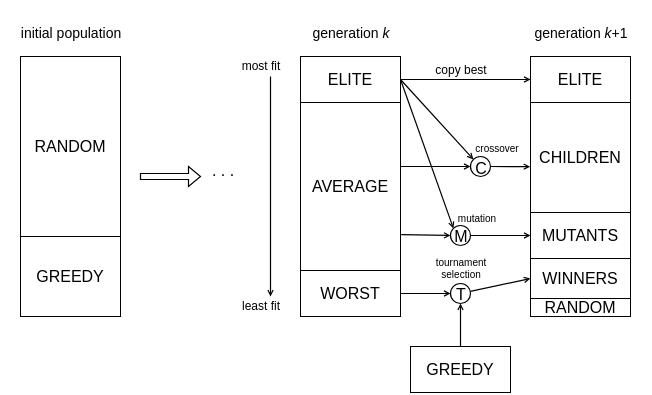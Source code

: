 <mxfile version="20.7.4" type="device"><diagram id="kgpKYQtTHZ0yAKxKKP6v" name="Page-1"><mxGraphModel dx="574" dy="323" grid="1" gridSize="10" guides="1" tooltips="1" connect="1" arrows="1" fold="1" page="1" pageScale="1" pageWidth="850" pageHeight="1100" math="0" shadow="0"><root><mxCell id="0"/><mxCell id="1" parent="0"/><mxCell id="OX61rLLAf_83s9-O1JUz-7" value="" style="group;direction=south;strokeWidth=0.6;spacingBottom=2;spacingLeft=1;" parent="1" vertex="1" connectable="0"><mxGeometry x="395" y="170" width="15" height="10" as="geometry"/></mxCell><mxCell id="OX61rLLAf_83s9-O1JUz-1" value="&lt;font style=&quot;font-size: 8px;&quot;&gt;C&lt;/font&gt;" style="ellipse;whiteSpace=wrap;html=1;aspect=fixed;direction=south;strokeWidth=0.6;align=center;spacingBottom=1;labelBackgroundColor=none;spacingLeft=1;fillColor=#FFFFFF;fillStyle=auto;gradientColor=none;strokeColor=#000000;" parent="OX61rLLAf_83s9-O1JUz-7" vertex="1"><mxGeometry width="10" height="10" as="geometry"/></mxCell><mxCell id="OX61rLLAf_83s9-O1JUz-21" value="&lt;span style=&quot;color: rgb(0, 0, 0); font-family: Helvetica; font-size: 8px; font-style: normal; font-variant-ligatures: normal; font-variant-caps: normal; font-weight: 400; letter-spacing: normal; orphans: 2; text-align: center; text-indent: 0px; text-transform: none; widows: 2; word-spacing: 0px; -webkit-text-stroke-width: 0px; text-decoration-thickness: initial; text-decoration-style: initial; text-decoration-color: initial; float: none; display: inline !important;&quot;&gt;T&lt;/span&gt;" style="ellipse;whiteSpace=wrap;html=1;aspect=fixed;direction=south;strokeWidth=0.6;spacingBottom=2;labelBackgroundColor=none;spacing=2;spacingLeft=1;" parent="1" vertex="1"><mxGeometry x="385" y="233.5" width="10" height="10" as="geometry"/></mxCell><mxCell id="OX61rLLAf_83s9-O1JUz-30" value="&lt;span style=&quot;font-size: 8px;&quot;&gt;M&lt;/span&gt;" style="ellipse;whiteSpace=wrap;html=1;aspect=fixed;direction=south;strokeWidth=0.6;spacingBottom=2;spacingLeft=1;" parent="1" vertex="1"><mxGeometry x="385" y="204.5" width="10" height="10" as="geometry"/></mxCell><mxCell id="OX61rLLAf_83s9-O1JUz-29" value="tournament&lt;br&gt;selection" style="text;html=1;align=center;verticalAlign=middle;resizable=0;points=[];autosize=1;strokeColor=none;fillColor=none;fontSize=5;fontFamily=Helvetica;fontColor=default;strokeWidth=0.6;" parent="1" vertex="1"><mxGeometry x="365" y="210" width="50" height="30" as="geometry"/></mxCell><mxCell id="kQscDcqyGMz-68C425Qf-53" value="" style="childLayout=tableLayout;&#10;recursiveResize=0;&#10;shadow=0;&#10;fillColor=none;&#10;strokeColor=#000000;&#10;strokeWidth=1;&#10;opacity=0;&#10;labelBackgroundColor=none;&#10;labelBorderColor=none;&#10;fontColor=default;&#10;swimlaneFillColor=default;fillColor=none;strokeColor=none;" parent="1" vertex="1"><mxGeometry x="170" y="120" width="50" height="130" as="geometry"/></mxCell><mxCell id="kQscDcqyGMz-68C425Qf-54" value="" style="shape=tableRow;horizontal=0;startSize=0;swimlaneHead=0;swimlaneBody=0;top=0;left=0;bottom=0;right=0;dropTarget=0;collapsible=0;recursiveResize=0;expand=0;fontStyle=0;fillColor=#f9f7ed;opacity=0;labelBackgroundColor=none;labelBorderColor=none;swimlaneFillColor=default;strokeColor=#36393d;" parent="kQscDcqyGMz-68C425Qf-53" vertex="1"><mxGeometry width="50" height="90" as="geometry"/></mxCell><mxCell id="kQscDcqyGMz-68C425Qf-55" value="RANDOM" style="childLayout=tableLayout;&#10;recursiveResize=0;&#10;shadow=0;&#10;fillColor=none;&#10;strokeColor=#000000;&#10;strokeWidth=1;&#10;opacity=0;&#10;labelBackgroundColor=none;&#10;labelBorderColor=none;&#10;fontColor=default;&#10;swimlaneFillColor=default;fontSize=8;strokeColor=default;strokeWidth=0.5;" parent="kQscDcqyGMz-68C425Qf-54" vertex="1"><mxGeometry width="50" height="90" as="geometry"><mxRectangle width="50" height="90" as="alternateBounds"/></mxGeometry></mxCell><mxCell id="kQscDcqyGMz-68C425Qf-58" value="" style="shape=tableRow;horizontal=0;startSize=0;swimlaneHead=0;swimlaneBody=0;top=0;left=0;bottom=0;right=0;dropTarget=0;collapsible=0;recursiveResize=0;expand=0;fontStyle=0;fillColor=none;opacity=0;labelBackgroundColor=none;labelBorderColor=none;fontColor=default;swimlaneFillColor=default;strokeWidth=0.5;strokeColor=none;" parent="kQscDcqyGMz-68C425Qf-53" vertex="1"><mxGeometry y="90" width="50" height="40" as="geometry"/></mxCell><mxCell id="kQscDcqyGMz-68C425Qf-59" value="GREEDY" style="connectable=0;recursiveResize=0;strokeColor=default;fillColor=default;align=center;labelBackgroundColor=none;labelBorderColor=none;swimlaneFillColor=default;fontSize=8;strokeWidth=0.5;" parent="kQscDcqyGMz-68C425Qf-58" vertex="1"><mxGeometry width="50" height="40" as="geometry"><mxRectangle width="50" height="40" as="alternateBounds"/></mxGeometry></mxCell><mxCell id="kQscDcqyGMz-68C425Qf-66" value="&lt;font style=&quot;font-size: 7px;&quot;&gt;initial population&lt;/font&gt;" style="text;html=1;align=center;verticalAlign=middle;resizable=0;points=[];autosize=1;strokeColor=none;fillColor=none;fontColor=default;" parent="1" vertex="1"><mxGeometry x="160" y="92" width="70" height="30" as="geometry"/></mxCell><mxCell id="kQscDcqyGMz-68C425Qf-71" value=". . ." style="text;html=1;align=center;verticalAlign=middle;resizable=0;points=[];autosize=1;strokeColor=none;fillColor=none;fontSize=8;fontColor=default;" parent="1" vertex="1"><mxGeometry x="256" y="167" width="30" height="20" as="geometry"/></mxCell><mxCell id="kQscDcqyGMz-68C425Qf-72" value="" style="childLayout=tableLayout;&#10;recursiveResize=0;&#10;shadow=0;&#10;fillColor=none;&#10;strokeColor=#000000;&#10;strokeWidth=1;&#10;opacity=0;&#10;labelBackgroundColor=none;&#10;labelBorderColor=none;&#10;fontColor=default;&#10;swimlaneFillColor=default;strokeColor=none;" parent="1" vertex="1"><mxGeometry x="310" y="120" width="50" height="130" as="geometry"/></mxCell><mxCell id="kQscDcqyGMz-68C425Qf-73" value="" style="shape=tableRow;horizontal=0;startSize=0;swimlaneHead=0;swimlaneBody=0;top=0;left=0;bottom=0;right=0;dropTarget=0;collapsible=0;recursiveResize=0;expand=0;fontStyle=0;fillColor=none;opacity=0;labelBackgroundColor=none;labelBorderColor=none;fontColor=default;swimlaneFillColor=default;" parent="kQscDcqyGMz-68C425Qf-72" vertex="1"><mxGeometry width="50" height="23" as="geometry"/></mxCell><mxCell id="kQscDcqyGMz-68C425Qf-74" value="ELITE" style="childLayout=tableLayout;&#10;recursiveResize=0;&#10;shadow=0;&#10;fillColor=none;&#10;strokeColor=#000000;&#10;strokeWidth=1;&#10;opacity=0;&#10;labelBackgroundColor=none;&#10;labelBorderColor=none;&#10;fontColor=default;&#10;swimlaneFillColor=default;fontSize=8;strokeWidth=0.5;" parent="kQscDcqyGMz-68C425Qf-73" vertex="1"><mxGeometry width="50" height="23" as="geometry"><mxRectangle width="50" height="23" as="alternateBounds"/></mxGeometry></mxCell><mxCell id="kQscDcqyGMz-68C425Qf-75" value="" style="shape=tableRow;horizontal=0;startSize=0;swimlaneHead=0;swimlaneBody=0;top=0;left=0;bottom=0;right=0;dropTarget=0;collapsible=0;recursiveResize=0;expand=0;fontStyle=0;fillColor=none;opacity=0;labelBackgroundColor=none;labelBorderColor=none;fontColor=default;swimlaneFillColor=default;" parent="kQscDcqyGMz-68C425Qf-72" vertex="1"><mxGeometry y="23" width="50" height="84" as="geometry"/></mxCell><mxCell id="kQscDcqyGMz-68C425Qf-76" value="AVERAGE" style="connectable=0;recursiveResize=0;strokeColor=default;fillColor=default;align=center;labelBackgroundColor=none;labelBorderColor=none;fontColor=default;swimlaneFillColor=default;fontSize=8;strokeWidth=0.5;" parent="kQscDcqyGMz-68C425Qf-75" vertex="1"><mxGeometry width="50" height="84" as="geometry"><mxRectangle width="50" height="84" as="alternateBounds"/></mxGeometry></mxCell><mxCell id="kQscDcqyGMz-68C425Qf-84" style="childLayout=tableLayout;&#10;recursiveResize=0;&#10;shadow=0;&#10;fillColor=none;&#10;strokeColor=#000000;&#10;strokeWidth=1;&#10;opacity=0;&#10;labelBackgroundColor=none;&#10;labelBorderColor=none;&#10;fontColor=default;&#10;swimlaneFillColor=default;strokeWidth=0.5;" parent="kQscDcqyGMz-68C425Qf-72" vertex="1"><mxGeometry y="107" width="50" height="23" as="geometry"/></mxCell><mxCell id="kQscDcqyGMz-68C425Qf-85" value="WORST" style="connectable=0;recursiveResize=0;strokeColor=none;fillColor=none;align=center;opacity=0;labelBackgroundColor=none;labelBorderColor=none;fontColor=default;swimlaneFillColor=default;fontSize=8;" parent="kQscDcqyGMz-68C425Qf-84" vertex="1"><mxGeometry width="50" height="23" as="geometry"><mxRectangle width="50" height="23" as="alternateBounds"/></mxGeometry></mxCell><mxCell id="kQscDcqyGMz-68C425Qf-77" value="" style="edgeStyle=segmentEdgeStyle;endArrow=open;html=1;curved=0;rounded=0;endSize=2;startSize=8;fontSize=8;fontColor=default;strokeWidth=0.6;jumpSize=6;spacing=2;endFill=0;" parent="1" edge="1"><mxGeometry x="0.091" y="20" width="50" height="50" relative="1" as="geometry"><mxPoint x="295" y="130" as="sourcePoint"/><mxPoint x="295" y="240" as="targetPoint"/><mxPoint as="offset"/></mxGeometry></mxCell><mxCell id="kQscDcqyGMz-68C425Qf-78" value="&lt;span style=&quot;font-size: 6px;&quot;&gt;most fit&lt;/span&gt;" style="text;html=1;align=center;verticalAlign=middle;resizable=0;points=[];autosize=1;strokeColor=none;fillColor=none;fontSize=8;fontColor=default;" parent="1" vertex="1"><mxGeometry x="270" y="114" width="40" height="20" as="geometry"/></mxCell><mxCell id="kQscDcqyGMz-68C425Qf-79" value="&lt;font style=&quot;font-size: 6px;&quot;&gt;least fit&lt;br&gt;&lt;/font&gt;" style="text;html=1;align=center;verticalAlign=middle;resizable=0;points=[];autosize=1;strokeColor=none;fillColor=none;fontSize=8;fontColor=default;" parent="1" vertex="1"><mxGeometry x="270" y="233.5" width="40" height="20" as="geometry"/></mxCell><mxCell id="kQscDcqyGMz-68C425Qf-86" value="&lt;font style=&quot;font-size: 7px;&quot;&gt;generation &lt;i&gt;k&lt;/i&gt;&lt;/font&gt;" style="text;html=1;align=center;verticalAlign=middle;resizable=0;points=[];autosize=1;strokeColor=none;fillColor=none;fontColor=default;" parent="1" vertex="1"><mxGeometry x="305" y="92" width="60" height="30" as="geometry"/></mxCell><mxCell id="kQscDcqyGMz-68C425Qf-94" value="&lt;font style=&quot;font-size: 7px;&quot;&gt;generation &lt;i&gt;k&lt;/i&gt;+1&lt;/font&gt;" style="text;html=1;align=center;verticalAlign=middle;resizable=0;points=[];autosize=1;strokeColor=none;fillColor=none;fontColor=default;" parent="1" vertex="1"><mxGeometry x="415" y="92" width="70" height="30" as="geometry"/></mxCell><mxCell id="kQscDcqyGMz-68C425Qf-99" value="" style="childLayout=tableLayout;&#10;recursiveResize=0;&#10;shadow=0;&#10;fillColor=none;&#10;strokeColor=#000000;&#10;strokeWidth=1;&#10;opacity=0;&#10;labelBackgroundColor=none;&#10;labelBorderColor=none;&#10;fontColor=default;&#10;swimlaneFillColor=default;strokeColor=none;" parent="1" vertex="1"><mxGeometry x="365" y="265" width="50" height="23" as="geometry"/></mxCell><mxCell id="kQscDcqyGMz-68C425Qf-100" value="" style="shape=tableRow;horizontal=0;startSize=0;swimlaneHead=0;swimlaneBody=0;top=0;left=0;bottom=0;right=0;dropTarget=0;collapsible=0;recursiveResize=0;expand=0;fontStyle=0;fillColor=none;opacity=0;labelBackgroundColor=none;labelBorderColor=none;fontColor=default;swimlaneFillColor=default;" parent="kQscDcqyGMz-68C425Qf-99" vertex="1"><mxGeometry width="50" height="23" as="geometry"/></mxCell><mxCell id="kQscDcqyGMz-68C425Qf-101" value="GREEDY" style="childLayout=tableLayout;&#10;recursiveResize=0;&#10;shadow=0;&#10;fillColor=none;&#10;strokeColor=#000000;&#10;strokeWidth=1;&#10;opacity=0;&#10;labelBackgroundColor=none;&#10;labelBorderColor=none;&#10;fontColor=default;&#10;swimlaneFillColor=default;fontSize=8;labelBackgroundColor=none;labelBorderColor=none;swimlaneFillColor=default;strokeWidth=0.5;" parent="kQscDcqyGMz-68C425Qf-100" vertex="1"><mxGeometry width="50" height="23" as="geometry"><mxRectangle width="50" height="23" as="alternateBounds"/></mxGeometry></mxCell><mxCell id="kQscDcqyGMz-68C425Qf-106" value="" style="childLayout=tableLayout;&#10;recursiveResize=0;&#10;shadow=0;&#10;fillColor=none;&#10;strokeColor=#000000;&#10;strokeWidth=1;&#10;opacity=0;&#10;labelBackgroundColor=none;&#10;labelBorderColor=none;&#10;fontColor=default;&#10;swimlaneFillColor=default;strokeColor=none;" parent="1" vertex="1"><mxGeometry x="425" y="120" width="50" height="130" as="geometry"/></mxCell><mxCell id="kQscDcqyGMz-68C425Qf-107" value="" style="shape=tableRow;horizontal=0;startSize=0;swimlaneHead=0;swimlaneBody=0;top=0;left=0;bottom=0;right=0;dropTarget=0;collapsible=0;recursiveResize=0;expand=0;fontStyle=0;fillColor=none;opacity=0;labelBackgroundColor=none;labelBorderColor=none;fontColor=default;swimlaneFillColor=default;" parent="kQscDcqyGMz-68C425Qf-106" vertex="1"><mxGeometry width="50" height="23" as="geometry"/></mxCell><mxCell id="kQscDcqyGMz-68C425Qf-108" value="ELITE" style="childLayout=tableLayout;&#10;recursiveResize=0;&#10;shadow=0;&#10;fillColor=none;&#10;strokeColor=#000000;&#10;strokeWidth=1;&#10;opacity=0;&#10;labelBackgroundColor=none;&#10;labelBorderColor=none;&#10;fontColor=default;&#10;swimlaneFillColor=default;fontSize=8;strokeWidth=0.5;" parent="kQscDcqyGMz-68C425Qf-107" vertex="1"><mxGeometry width="50" height="23" as="geometry"><mxRectangle width="50" height="23" as="alternateBounds"/></mxGeometry></mxCell><mxCell id="kQscDcqyGMz-68C425Qf-109" value="" style="shape=tableRow;horizontal=0;startSize=0;swimlaneHead=0;swimlaneBody=0;top=0;left=0;bottom=0;right=0;dropTarget=0;collapsible=0;recursiveResize=0;expand=0;fontStyle=0;fillColor=none;opacity=0;labelBackgroundColor=none;labelBorderColor=none;fontColor=default;swimlaneFillColor=default;" parent="kQscDcqyGMz-68C425Qf-106" vertex="1"><mxGeometry y="23" width="50" height="55" as="geometry"/></mxCell><mxCell id="kQscDcqyGMz-68C425Qf-110" value="CHILDREN" style="connectable=0;recursiveResize=0;strokeColor=default;fillColor=none;align=center;labelBackgroundColor=none;labelBorderColor=none;fontColor=default;swimlaneFillColor=default;fontSize=8;strokeWidth=0.5;" parent="kQscDcqyGMz-68C425Qf-109" vertex="1"><mxGeometry width="50" height="55" as="geometry"><mxRectangle width="50" height="55" as="alternateBounds"/></mxGeometry></mxCell><mxCell id="kQscDcqyGMz-68C425Qf-111" style="childLayout=tableLayout;&#10;recursiveResize=0;&#10;shadow=0;&#10;fillColor=none;&#10;strokeColor=#000000;&#10;strokeWidth=1;&#10;opacity=0;&#10;labelBackgroundColor=none;&#10;labelBorderColor=none;&#10;fontColor=default;&#10;swimlaneFillColor=default;strokeColor=default;strokeWidth=0.5;" parent="kQscDcqyGMz-68C425Qf-106" vertex="1"><mxGeometry y="78" width="50" height="23" as="geometry"/></mxCell><mxCell id="kQscDcqyGMz-68C425Qf-112" value="MUTANTS" style="connectable=0;recursiveResize=0;strokeColor=none;fillColor=none;align=center;opacity=0;labelBackgroundColor=none;labelBorderColor=none;fontColor=default;swimlaneFillColor=default;fontSize=8;" parent="kQscDcqyGMz-68C425Qf-111" vertex="1"><mxGeometry width="50" height="23" as="geometry"><mxRectangle width="50" height="23" as="alternateBounds"/></mxGeometry></mxCell><mxCell id="kQscDcqyGMz-68C425Qf-113" style="childLayout=tableLayout;&#10;recursiveResize=0;&#10;shadow=0;&#10;fillColor=none;&#10;strokeColor=#000000;&#10;strokeWidth=1;&#10;opacity=0;&#10;labelBackgroundColor=none;&#10;labelBorderColor=none;&#10;fontColor=default;&#10;swimlaneFillColor=default;strokeWidth=0.5;" parent="kQscDcqyGMz-68C425Qf-106" vertex="1"><mxGeometry y="101" width="50" height="20" as="geometry"/></mxCell><mxCell id="kQscDcqyGMz-68C425Qf-114" value="WINNERS" style="connectable=0;recursiveResize=0;strokeColor=none;fillColor=none;align=center;opacity=0;labelBackgroundColor=none;labelBorderColor=none;fontColor=default;swimlaneFillColor=default;fontSize=8;" parent="kQscDcqyGMz-68C425Qf-113" vertex="1"><mxGeometry width="50" height="20" as="geometry"><mxRectangle width="50" height="20" as="alternateBounds"/></mxGeometry></mxCell><mxCell id="kQscDcqyGMz-68C425Qf-115" style="childLayout=tableLayout;&#10;recursiveResize=0;&#10;shadow=0;&#10;fillColor=none;&#10;strokeColor=#000000;&#10;strokeWidth=1;&#10;opacity=0;&#10;labelBackgroundColor=none;&#10;labelBorderColor=none;&#10;fontColor=default;&#10;swimlaneFillColor=default;strokeWidth=0.5;" parent="kQscDcqyGMz-68C425Qf-106" vertex="1"><mxGeometry y="121" width="50" height="9" as="geometry"/></mxCell><mxCell id="kQscDcqyGMz-68C425Qf-116" value="RANDOM" style="connectable=0;recursiveResize=0;strokeColor=none;fillColor=none;align=center;opacity=0;labelBackgroundColor=none;labelBorderColor=none;fontColor=default;swimlaneFillColor=default;fontSize=8;" parent="kQscDcqyGMz-68C425Qf-115" vertex="1"><mxGeometry width="50" height="9" as="geometry"><mxRectangle width="50" height="9" as="alternateBounds"/></mxGeometry></mxCell><mxCell id="kQscDcqyGMz-68C425Qf-120" value="&lt;font style=&quot;font-size: 6px;&quot;&gt;copy best&lt;/font&gt;" style="rounded=0;orthogonalLoop=1;jettySize=auto;html=1;fontFamily=Helvetica;fontSize=8;fontColor=default;startSize=8;endSize=2;jumpSize=6;labelPosition=center;verticalLabelPosition=middle;align=center;verticalAlign=middle;spacing=2;strokeWidth=0.6;exitX=1;exitY=0.5;exitDx=0;exitDy=0;entryX=0;entryY=0.5;entryDx=0;entryDy=0;endArrow=open;endFill=0;" parent="1" source="kQscDcqyGMz-68C425Qf-74" target="kQscDcqyGMz-68C425Qf-108" edge="1"><mxGeometry x="-0.077" y="6" relative="1" as="geometry"><mxPoint as="offset"/></mxGeometry></mxCell><mxCell id="OX61rLLAf_83s9-O1JUz-17" style="shape=connector;rounded=0;jumpSize=6;orthogonalLoop=1;jettySize=auto;html=1;entryX=0;entryY=1;entryDx=0;entryDy=0;labelBackgroundColor=default;strokeColor=default;strokeWidth=0.6;fontFamily=Helvetica;fontSize=8;fontColor=default;endArrow=open;startSize=8;endSize=2;exitX=1;exitY=0.5;exitDx=0;exitDy=0;spacing=2;endFill=0;" parent="1" source="kQscDcqyGMz-68C425Qf-74" target="OX61rLLAf_83s9-O1JUz-1" edge="1"><mxGeometry relative="1" as="geometry"/></mxCell><mxCell id="OX61rLLAf_83s9-O1JUz-18" style="edgeStyle=none;shape=connector;rounded=0;jumpSize=6;orthogonalLoop=1;jettySize=auto;html=1;entryX=0.5;entryY=1;entryDx=0;entryDy=0;labelBackgroundColor=default;strokeColor=default;strokeWidth=0.6;fontFamily=Helvetica;fontSize=8;fontColor=default;endArrow=open;startSize=8;endSize=2;exitX=1.002;exitY=0.381;exitDx=0;exitDy=0;exitPerimeter=0;spacing=2;endFill=0;" parent="1" source="kQscDcqyGMz-68C425Qf-75" target="OX61rLLAf_83s9-O1JUz-1" edge="1"><mxGeometry relative="1" as="geometry"/></mxCell><mxCell id="OX61rLLAf_83s9-O1JUz-19" style="edgeStyle=none;shape=connector;rounded=0;jumpSize=6;orthogonalLoop=1;jettySize=auto;html=1;entryX=-0.003;entryY=0.583;entryDx=0;entryDy=0;entryPerimeter=0;labelBackgroundColor=default;strokeColor=default;strokeWidth=0.6;fontFamily=Helvetica;fontSize=8;fontColor=default;endArrow=open;startSize=8;endSize=2;spacing=2;endFill=0;" parent="1" source="OX61rLLAf_83s9-O1JUz-1" target="kQscDcqyGMz-68C425Qf-109" edge="1"><mxGeometry relative="1" as="geometry"/></mxCell><mxCell id="OX61rLLAf_83s9-O1JUz-26" style="edgeStyle=none;shape=connector;rounded=0;jumpSize=6;orthogonalLoop=1;jettySize=auto;html=1;entryX=0;entryY=0.5;entryDx=0;entryDy=0;labelBackgroundColor=default;strokeColor=default;strokeWidth=0.6;fontFamily=Helvetica;fontSize=8;fontColor=default;endArrow=open;startSize=8;endSize=2;spacing=2;endFill=0;" parent="1" source="OX61rLLAf_83s9-O1JUz-21" target="kQscDcqyGMz-68C425Qf-113" edge="1"><mxGeometry relative="1" as="geometry"/></mxCell><mxCell id="OX61rLLAf_83s9-O1JUz-24" style="edgeStyle=none;shape=connector;rounded=0;jumpSize=6;orthogonalLoop=1;jettySize=auto;html=1;entryX=0.5;entryY=1;entryDx=0;entryDy=0;labelBackgroundColor=default;strokeColor=default;strokeWidth=0.6;fontFamily=Helvetica;fontSize=8;fontColor=default;endArrow=open;startSize=8;endSize=2;spacing=2;endFill=0;" parent="1" source="kQscDcqyGMz-68C425Qf-84" target="OX61rLLAf_83s9-O1JUz-21" edge="1"><mxGeometry relative="1" as="geometry"/></mxCell><mxCell id="OX61rLLAf_83s9-O1JUz-25" style="edgeStyle=none;shape=connector;rounded=0;jumpSize=6;orthogonalLoop=1;jettySize=auto;html=1;entryX=1;entryY=0.5;entryDx=0;entryDy=0;labelBackgroundColor=default;strokeColor=default;strokeWidth=0.6;fontFamily=Helvetica;fontSize=8;fontColor=default;endArrow=open;startSize=8;endSize=2;spacing=2;endFill=0;" parent="1" source="kQscDcqyGMz-68C425Qf-101" target="OX61rLLAf_83s9-O1JUz-21" edge="1"><mxGeometry relative="1" as="geometry"/></mxCell><mxCell id="OX61rLLAf_83s9-O1JUz-33" style="edgeStyle=none;shape=connector;rounded=0;jumpSize=6;orthogonalLoop=1;jettySize=auto;html=1;entryX=0;entryY=0.5;entryDx=0;entryDy=0;labelBackgroundColor=default;strokeColor=default;strokeWidth=0.6;fontFamily=Helvetica;fontSize=8;fontColor=default;endArrow=open;startSize=8;endSize=2;spacing=2;endFill=0;" parent="1" source="OX61rLLAf_83s9-O1JUz-30" target="kQscDcqyGMz-68C425Qf-111" edge="1"><mxGeometry relative="1" as="geometry"/></mxCell><mxCell id="OX61rLLAf_83s9-O1JUz-31" style="edgeStyle=none;shape=connector;rounded=0;jumpSize=6;orthogonalLoop=1;jettySize=auto;html=1;entryX=0;entryY=1;entryDx=0;entryDy=0;labelBackgroundColor=default;strokeColor=default;strokeWidth=0.6;fontFamily=Helvetica;fontSize=8;fontColor=default;endArrow=open;startSize=8;endSize=2;exitX=1;exitY=0.5;exitDx=0;exitDy=0;spacing=2;endFill=0;" parent="1" source="kQscDcqyGMz-68C425Qf-74" target="OX61rLLAf_83s9-O1JUz-30" edge="1"><mxGeometry relative="1" as="geometry"/></mxCell><mxCell id="OX61rLLAf_83s9-O1JUz-32" style="edgeStyle=none;shape=connector;rounded=0;jumpSize=6;orthogonalLoop=1;jettySize=auto;html=1;entryX=0.5;entryY=1;entryDx=0;entryDy=0;labelBackgroundColor=default;strokeColor=default;strokeWidth=0.6;fontFamily=Helvetica;fontSize=8;fontColor=default;endArrow=open;startSize=8;endSize=2;exitX=1.007;exitY=0.787;exitDx=0;exitDy=0;exitPerimeter=0;spacing=2;endFill=0;" parent="1" source="kQscDcqyGMz-68C425Qf-75" target="OX61rLLAf_83s9-O1JUz-30" edge="1"><mxGeometry relative="1" as="geometry"/></mxCell><mxCell id="OX61rLLAf_83s9-O1JUz-28" value="crossover" style="text;html=1;align=center;verticalAlign=middle;resizable=0;points=[];autosize=1;strokeColor=none;fillColor=none;fontSize=5;fontFamily=Helvetica;fontColor=default;strokeWidth=0.6;" parent="1" vertex="1"><mxGeometry x="383" y="155" width="50" height="20" as="geometry"/></mxCell><mxCell id="OX61rLLAf_83s9-O1JUz-35" value="mutation" style="text;html=1;align=center;verticalAlign=middle;resizable=0;points=[];autosize=1;strokeColor=none;fillColor=none;fontSize=5;fontFamily=Helvetica;fontColor=default;strokeWidth=0.6;" parent="1" vertex="1"><mxGeometry x="378" y="190" width="40" height="20" as="geometry"/></mxCell><mxCell id="H0KKsbRD_VhW7d9uXj8q-6" value="" style="shape=singleArrow;whiteSpace=wrap;html=1;strokeColor=default;strokeWidth=0.6;fontFamily=Helvetica;fontSize=12;fontColor=default;fillColor=default;" parent="1" vertex="1"><mxGeometry x="230" y="175" width="30" height="10" as="geometry"/></mxCell></root></mxGraphModel></diagram></mxfile>